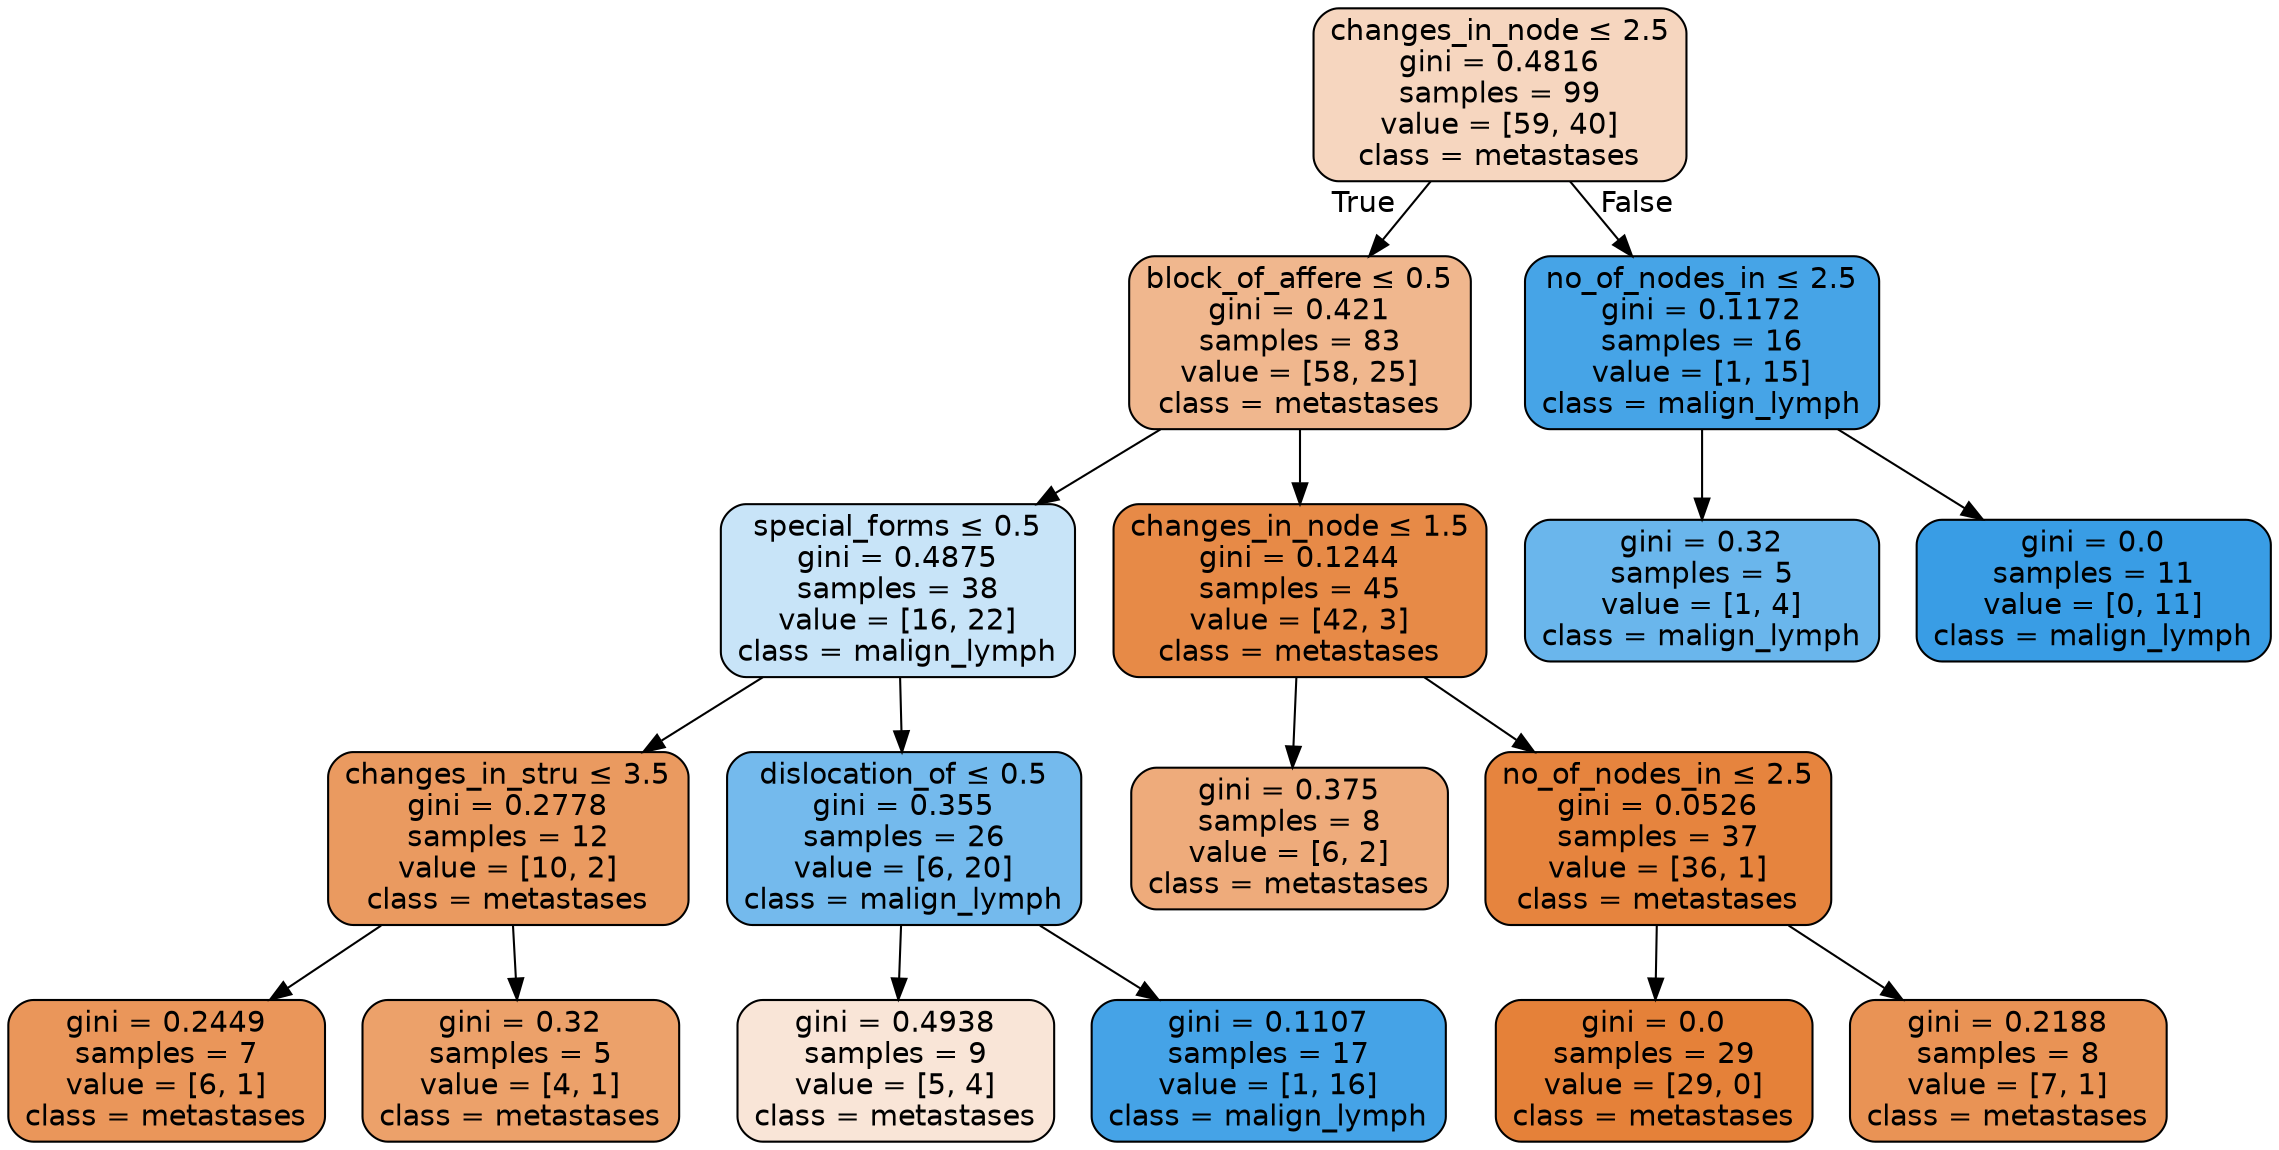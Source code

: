 digraph Tree {
node [shape=box, style="filled, rounded", color="black", fontname=helvetica] ;
edge [fontname=helvetica] ;
0 [label=<changes_in_node &le; 2.5<br/>gini = 0.4816<br/>samples = 99<br/>value = [59, 40]<br/>class = metastases>, fillcolor="#e5813952"] ;
1 [label=<block_of_affere &le; 0.5<br/>gini = 0.421<br/>samples = 83<br/>value = [58, 25]<br/>class = metastases>, fillcolor="#e5813991"] ;
0 -> 1 [labeldistance=2.5, labelangle=45, headlabel="True"] ;
2 [label=<special_forms &le; 0.5<br/>gini = 0.4875<br/>samples = 38<br/>value = [16, 22]<br/>class = malign_lymph>, fillcolor="#399de546"] ;
1 -> 2 ;
3 [label=<changes_in_stru &le; 3.5<br/>gini = 0.2778<br/>samples = 12<br/>value = [10, 2]<br/>class = metastases>, fillcolor="#e58139cc"] ;
2 -> 3 ;
4 [label=<gini = 0.2449<br/>samples = 7<br/>value = [6, 1]<br/>class = metastases>, fillcolor="#e58139d4"] ;
3 -> 4 ;
5 [label=<gini = 0.32<br/>samples = 5<br/>value = [4, 1]<br/>class = metastases>, fillcolor="#e58139bf"] ;
3 -> 5 ;
6 [label=<dislocation_of &le; 0.5<br/>gini = 0.355<br/>samples = 26<br/>value = [6, 20]<br/>class = malign_lymph>, fillcolor="#399de5b3"] ;
2 -> 6 ;
7 [label=<gini = 0.4938<br/>samples = 9<br/>value = [5, 4]<br/>class = metastases>, fillcolor="#e5813933"] ;
6 -> 7 ;
8 [label=<gini = 0.1107<br/>samples = 17<br/>value = [1, 16]<br/>class = malign_lymph>, fillcolor="#399de5ef"] ;
6 -> 8 ;
9 [label=<changes_in_node &le; 1.5<br/>gini = 0.1244<br/>samples = 45<br/>value = [42, 3]<br/>class = metastases>, fillcolor="#e58139ed"] ;
1 -> 9 ;
10 [label=<gini = 0.375<br/>samples = 8<br/>value = [6, 2]<br/>class = metastases>, fillcolor="#e58139aa"] ;
9 -> 10 ;
11 [label=<no_of_nodes_in &le; 2.5<br/>gini = 0.0526<br/>samples = 37<br/>value = [36, 1]<br/>class = metastases>, fillcolor="#e58139f8"] ;
9 -> 11 ;
12 [label=<gini = 0.0<br/>samples = 29<br/>value = [29, 0]<br/>class = metastases>, fillcolor="#e58139ff"] ;
11 -> 12 ;
13 [label=<gini = 0.2188<br/>samples = 8<br/>value = [7, 1]<br/>class = metastases>, fillcolor="#e58139db"] ;
11 -> 13 ;
14 [label=<no_of_nodes_in &le; 2.5<br/>gini = 0.1172<br/>samples = 16<br/>value = [1, 15]<br/>class = malign_lymph>, fillcolor="#399de5ee"] ;
0 -> 14 [labeldistance=2.5, labelangle=-45, headlabel="False"] ;
15 [label=<gini = 0.32<br/>samples = 5<br/>value = [1, 4]<br/>class = malign_lymph>, fillcolor="#399de5bf"] ;
14 -> 15 ;
16 [label=<gini = 0.0<br/>samples = 11<br/>value = [0, 11]<br/>class = malign_lymph>, fillcolor="#399de5ff"] ;
14 -> 16 ;
}